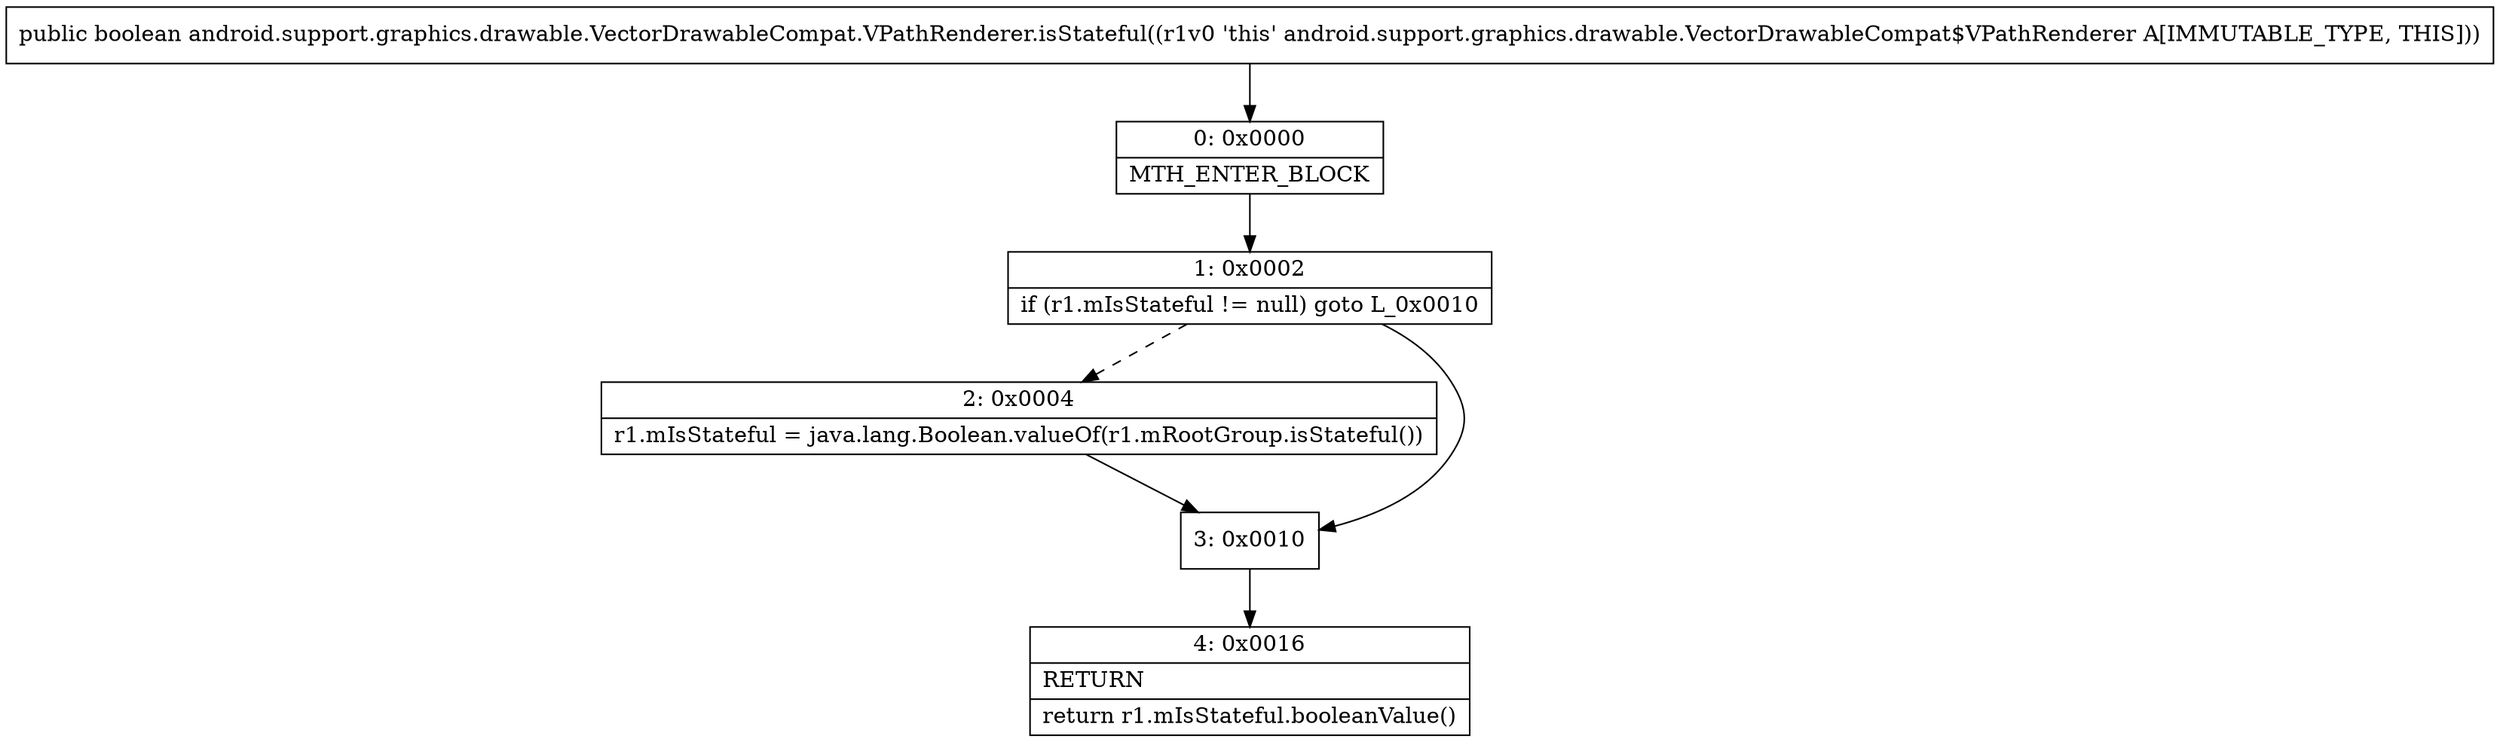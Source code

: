 digraph "CFG forandroid.support.graphics.drawable.VectorDrawableCompat.VPathRenderer.isStateful()Z" {
Node_0 [shape=record,label="{0\:\ 0x0000|MTH_ENTER_BLOCK\l}"];
Node_1 [shape=record,label="{1\:\ 0x0002|if (r1.mIsStateful != null) goto L_0x0010\l}"];
Node_2 [shape=record,label="{2\:\ 0x0004|r1.mIsStateful = java.lang.Boolean.valueOf(r1.mRootGroup.isStateful())\l}"];
Node_3 [shape=record,label="{3\:\ 0x0010}"];
Node_4 [shape=record,label="{4\:\ 0x0016|RETURN\l|return r1.mIsStateful.booleanValue()\l}"];
MethodNode[shape=record,label="{public boolean android.support.graphics.drawable.VectorDrawableCompat.VPathRenderer.isStateful((r1v0 'this' android.support.graphics.drawable.VectorDrawableCompat$VPathRenderer A[IMMUTABLE_TYPE, THIS])) }"];
MethodNode -> Node_0;
Node_0 -> Node_1;
Node_1 -> Node_2[style=dashed];
Node_1 -> Node_3;
Node_2 -> Node_3;
Node_3 -> Node_4;
}

